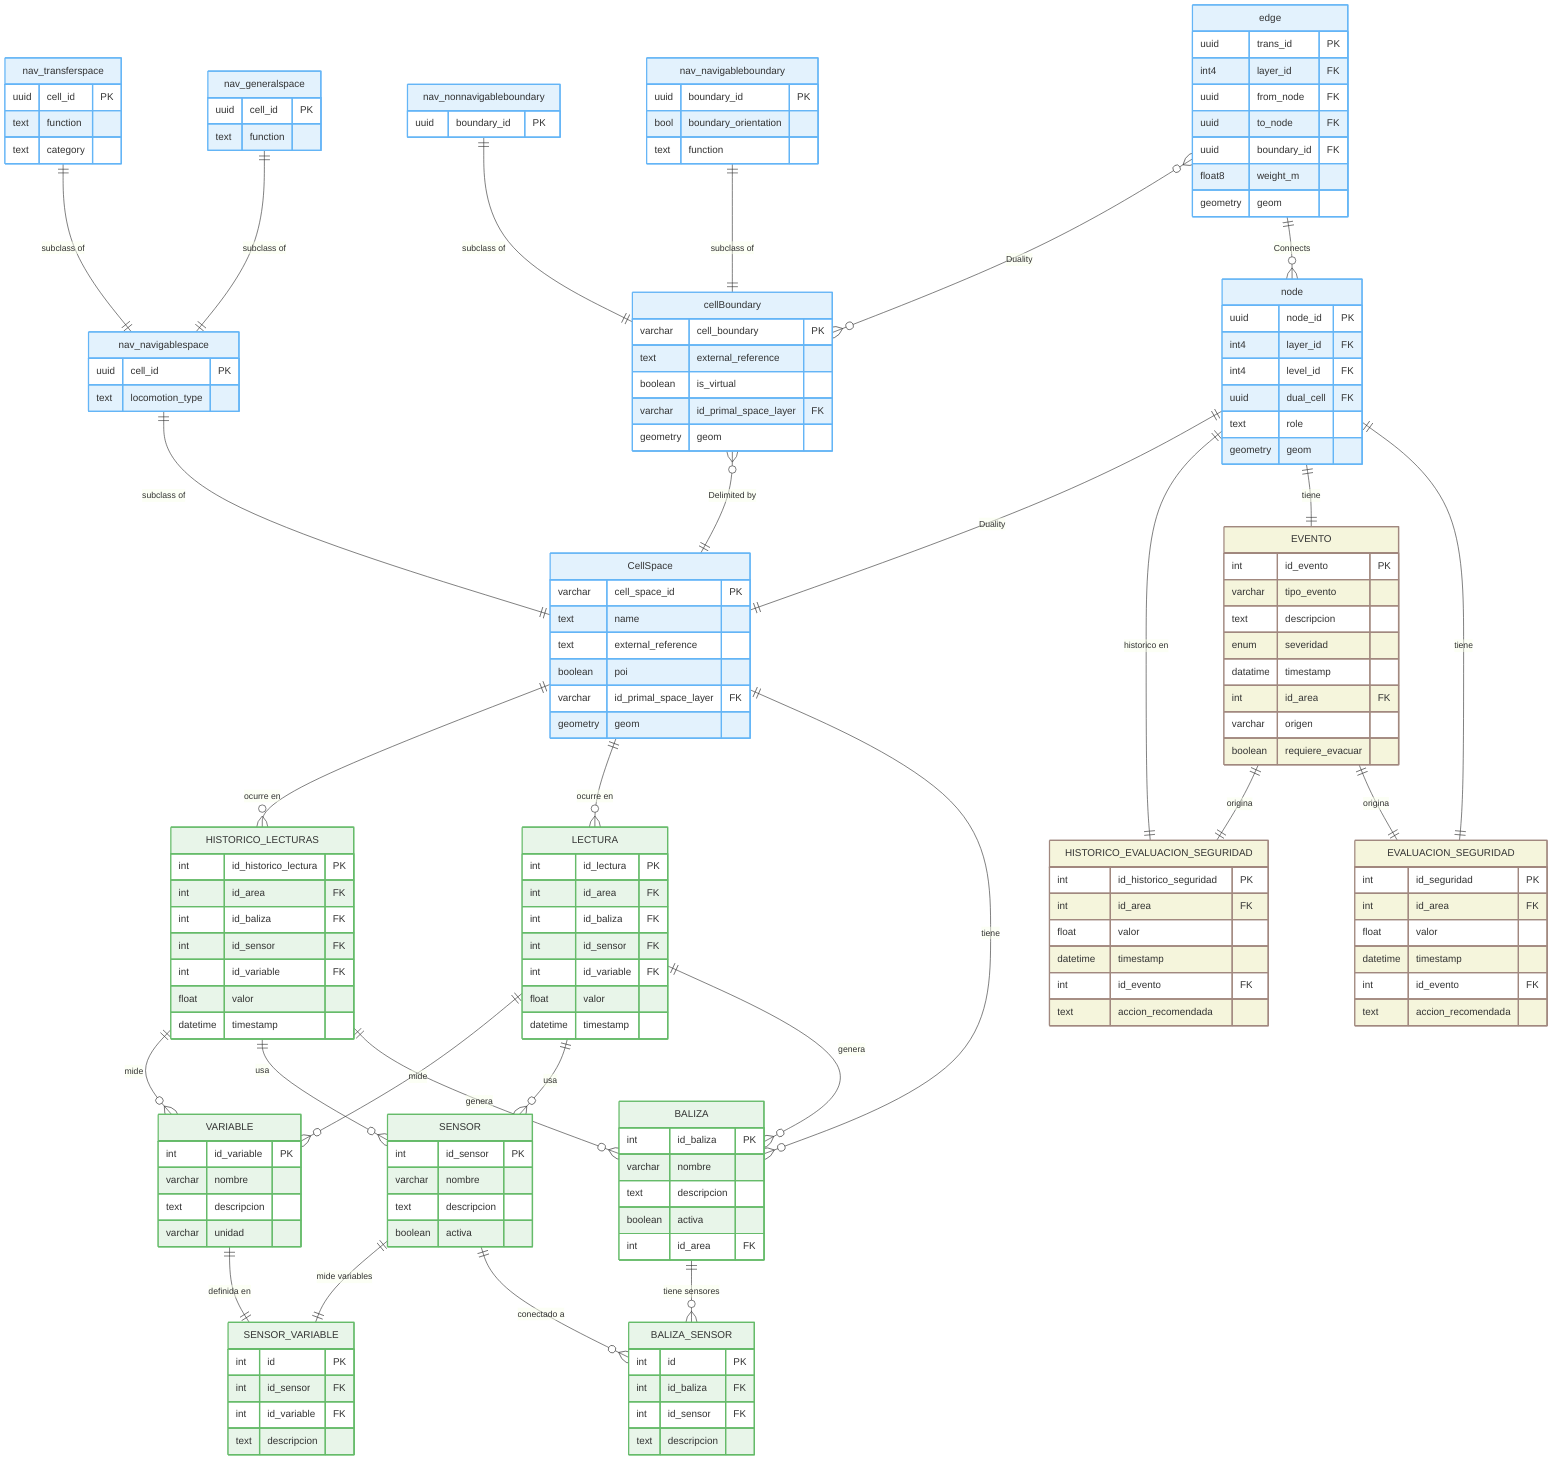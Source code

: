 erDiagram

%% --- BLOQUE 1: IndoorGML espacios y caracteristicas ---

  nav_navigablespace        ||--|| CellSpace : "subclass of"
  cellBoundary              o{--|| CellSpace : "Delimited by"
  node                      ||--|| CellSpace  : "Duality"
  nav_nonnavigableboundary  ||--|| cellBoundary : "subclass of"
  nav_navigableboundary     ||--|| cellBoundary : "subclass of"
  edge                      o{--o{ cellBoundary : "Duality"
  nav_transferspace         ||--|| nav_navigablespace : "subclass of"
  nav_generalspace          ||--|| nav_navigablespace : "subclass of"
  edge                      ||--o{ node : "Connects"

  CellSpace {
    varchar cell_space_id PK
    text name
    text external_reference 
    boolean poi
    varchar id_primal_space_layer FK
    geometry geom
  }
  cellBoundary {
    varchar cell_boundary PK
    text external_reference 
    boolean is_virtual
    varchar id_primal_space_layer FK
    geometry geom
  }
  node {
    uuid node_id PK
    int4 layer_id FK
    int4 level_id FK
    uuid dual_cell FK
    text role
    geometry geom
  }

  nav_generalspace {
    uuid cell_id PK
    text function
  }
  nav_navigableboundary {
    uuid boundary_id PK
    bool boundary_orientation
    text function
  }
  nav_navigablespace {
    uuid cell_id PK
    text locomotion_type
  }
  nav_nonnavigableboundary {
    uuid boundary_id PK
  }
  nav_transferspace {
    uuid cell_id PK
    text function
    text category
  }

  edge {
    uuid trans_id PK
    int4 layer_id FK
    uuid from_node FK
    uuid to_node FK
    uuid boundary_id FK
    float8 weight_m
    geometry geom
  }


%% --- BLOQUE 2: Sensores y lecturas ---
  CellSpace ||--o{ HISTORICO_LECTURAS : "ocurre en"
  CellSpace ||--o{ LECTURA : "ocurre en"
  CellSpace ||--o{ BALIZA : "tiene" 

  BALIZA   ||--o{ BALIZA_SENSOR    : "tiene sensores"
  SENSOR   ||--|| SENSOR_VARIABLE  : "mide variables"
  SENSOR   ||--o{ BALIZA_SENSOR    : "conectado a"
  VARIABLE ||--|| SENSOR_VARIABLE  : "definida en"

  HISTORICO_LECTURAS||--o{ VARIABLE : "mide"
  HISTORICO_LECTURAS||--o{ SENSOR   : "usa"
  HISTORICO_LECTURAS||--o{ BALIZA   : "genera"

  LECTURA ||--o{ VARIABLE  : "mide"
  LECTURA ||--o{ SENSOR    : "usa"
  LECTURA ||--o{ BALIZA    : "genera"

  BALIZA {
    int id_baliza PK
    varchar nombre
    text descripcion
    boolean activa
    int id_area FK
  }
  SENSOR {
    int id_sensor PK
    varchar nombre
    text descripcion
    boolean activa
  }
  VARIABLE {
    int id_variable PK
    varchar nombre
    text descripcion
    varchar unidad
  }
  BALIZA_SENSOR {
    int id PK
    int id_baliza FK
    int id_sensor FK
    text descripcion
  }
  SENSOR_VARIABLE {
    int id PK
    int id_sensor FK
    int id_variable FK
    text descripcion
  }
  %% En LECTURA se almacena los ultimos valores medidos por los sensores de las balizas en cada una de las AREAS, su tamaño es fijo, y unicamente se actualiza el valor de la variable, se podría decir que es una especie de Snapshot del estado del sistema en términos de las variables.
  %% Mi idea con esta entidad es tener las ultimas lecturas como si fuera un Live.
  LECTURA {
    int id_lectura PK
    int id_area FK
    int id_baliza FK
    int id_sensor FK
    int id_variable FK
    float valor
    datetime timestamp
  }
  %% Como LECTURA es una tabla estática, para no perdér los datos con cada nueva lectura, se deben ir volcando con cada nueva LECTURA en su HISTORICO, se vuelca al mismo tiempo que se obtiene la lectura de tal modo que los ultimos registros de LECTURA y su HISTORICO son los mismos
  %% Mi idea con esta entidad es poder tener un registro en el tiempo de como han evolucionado las variabes (Tº, CO2, Humo) y poder auditar lo que ha ocurrido, tambien de obtener una media de las ultimas lecturas, como una media de temperatura, el incremento, etc, para poder tener control sobre como evolucionan y detectar patrones.
  HISTORICO_LECTURAS {
    int id_historico_lectura PK
    int id_area FK
    int id_baliza FK
    int id_sensor FK
    int id_variable FK
    float valor
    datetime timestamp}

%% --- BLOQUE 3: Seguridad y eventos ---

    node                 ||--|| HISTORICO_EVALUACION_SEGURIDAD : "historico en"
    node                 ||--|| EVENTO : "tiene"
    EVENTO               ||--|| HISTORICO_EVALUACION_SEGURIDAD  : "origina"
    EVENTO               ||--|| EVALUACION_SEGURIDAD  : "origina"
    node                 ||--|| EVALUACION_SEGURIDAD : "tiene"
   
    

    %% EVENTO es un registro de hechos
    %% La lógica de cómo cambian los estados en base a los eventos se hara de forma externa a la base de datos (motor CEP)
    EVENTO {
      int id_evento PK
      varchar tipo_evento
      text descripcion
      enum severidad
      datatime timestamp
      int id_area FK
      varchar origen
      boolean requiere_evacuar
    }
    %% EVALUACION_SEGURIDAD Esto es el estado actual en base a los eventos
    EVALUACION_SEGURIDAD {
      int id_seguridad PK
      int id_area FK
      float valor
      datetime timestamp
      int id_evento FK
      text accion_recomendada
    }
    HISTORICO_EVALUACION_SEGURIDAD {
      int id_historico_seguridad PK
      int id_area FK
      float valor
      datetime timestamp
      int id_evento FK
      text accion_recomendada

    }

    %% --- Edificios y espacios ---
    style nav_navigablespace fill:#E3F2FD,stroke:#64B5F6,stroke-width:2px
    style CellSpace fill:#E3F2FD,stroke:#64B5F6,stroke-width:2px
    style cellBoundary fill:#E3F2FD,stroke:#64B5F6,stroke-width:2px
    style node fill:#E3F2FD,stroke:#64B5F6,stroke-width:2px
    style nav_nonnavigableboundary fill:#E3F2FD,stroke:#64B5F6,stroke-width:2px
    style nav_navigableboundary fill:#E3F2FD,stroke:#64B5F6,stroke-width:2px
    style edge fill:#E3F2FD,stroke:#64B5F6,stroke-width:2px
    style nav_transferspace fill:#E3F2FD,stroke:#64B5F6,stroke-width:2px
    style nav_generalspace fill:#E3F2FD,stroke:#64B5F6,stroke-width:2px

    %% --- Sensores y lecturas ---
    style BALIZA fill:#E8F5E9,stroke:#66BB6A,stroke-width:2px
    style SENSOR fill:#E8F5E9,stroke:#66BB6A,stroke-width:2px
    style VARIABLE fill:#E8F5E9,stroke:#66BB6A,stroke-width:2px
    style BALIZA_SENSOR fill:#E8F5E9,stroke:#66BB6A,stroke-width:2px
    style SENSOR_VARIABLE fill:#E8F5E9,stroke:#66BB6A,stroke-width:2px
    style LECTURA fill:#E8F5E9,stroke:#66BB6A,stroke-width:2px
    style HISTORICO_LECTURAS fill:#E8F5E9,stroke:#66BB6A,stroke-width:2px

    %% --- Seguridad ---
    style EVALUACION_SEGURIDAD fill:#F5F5DC,stroke:#A1887F,stroke-width:2px
    style HISTORICO_EVALUACION_SEGURIDAD fill:#F5F5DC,stroke:#A1887F,stroke-width:2px
    style EVENTO fill:#F5F5DC,stroke:#A1887F,stroke-width:2px